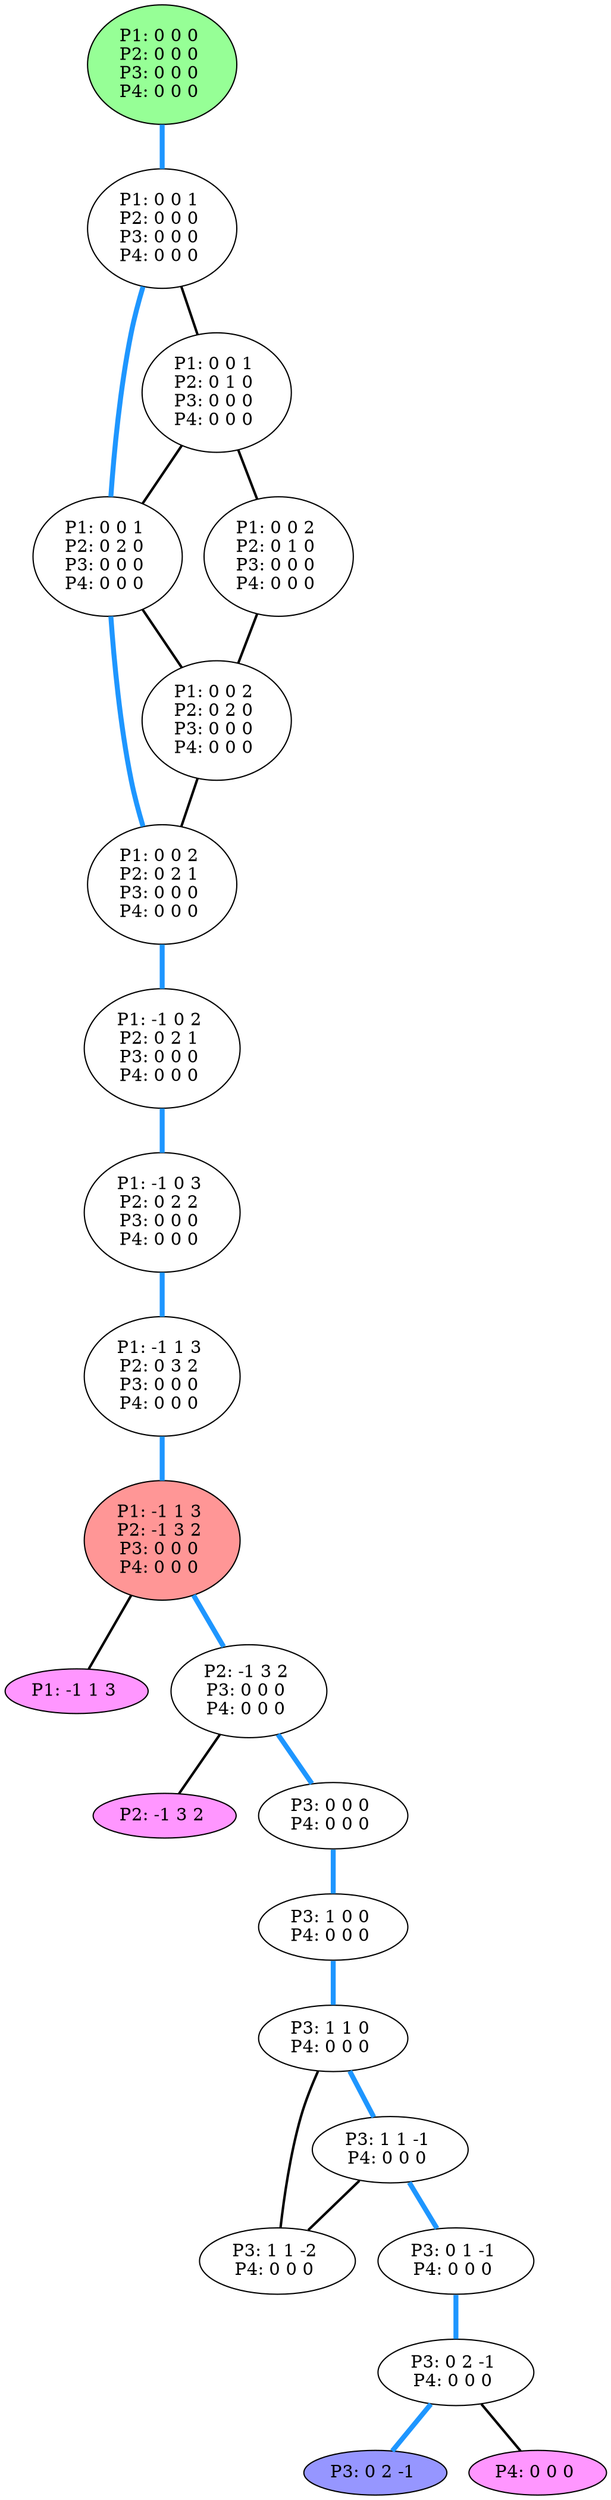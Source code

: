 graph G {
color = "black"
0 [label = "P1: 0 0 0 
P2: 0 0 0 
P3: 0 0 0 
P4: 0 0 0 
",  style="filled", fillcolor = "#96FF96"];
1 [label = "P1: 0 0 1 
P2: 0 0 0 
P3: 0 0 0 
P4: 0 0 0 
"];
2 [label = "P1: 0 0 1 
P2: 0 1 0 
P3: 0 0 0 
P4: 0 0 0 
"];
3 [label = "P1: 0 0 1 
P2: 0 2 0 
P3: 0 0 0 
P4: 0 0 0 
"];
4 [label = "P1: 0 0 2 
P2: 0 1 0 
P3: 0 0 0 
P4: 0 0 0 
"];
5 [label = "P1: 0 0 2 
P2: 0 2 0 
P3: 0 0 0 
P4: 0 0 0 
"];
6 [label = "P1: 0 0 2 
P2: 0 2 1 
P3: 0 0 0 
P4: 0 0 0 
"];
7 [label = "P1: -1 0 2 
P2: 0 2 1 
P3: 0 0 0 
P4: 0 0 0 
"];
8 [label = "P1: -1 0 3 
P2: 0 2 2 
P3: 0 0 0 
P4: 0 0 0 
"];
9 [label = "P1: -1 1 3 
P2: 0 3 2 
P3: 0 0 0 
P4: 0 0 0 
"];
10 [label = "P1: -1 1 3 
P2: -1 3 2 
P3: 0 0 0 
P4: 0 0 0 
",  style="filled", fillcolor = "#FF9696"];
11 [label = "P1: -1 1 3 
",  style="filled", fillcolor = "#FF96FF"];
12 [label = "P2: -1 3 2 
P3: 0 0 0 
P4: 0 0 0 
"];
13 [label = "P2: -1 3 2 
",  style="filled", fillcolor = "#FF96FF"];
14 [label = "P3: 0 0 0 
P4: 0 0 0 
"];
15 [label = "P3: 1 0 0 
P4: 0 0 0 
"];
16 [label = "P3: 1 1 0 
P4: 0 0 0 
"];
17 [label = "P3: 1 1 -1 
P4: 0 0 0 
"];
18 [label = "P3: 1 1 -2 
P4: 0 0 0 
"];
19 [label = "P3: 0 1 -1 
P4: 0 0 0 
"];
20 [label = "P3: 0 2 -1 
P4: 0 0 0 
"];
21 [label = "P3: 0 2 -1 
", style="filled", fillcolor = "#9696FF"];
22 [label = "P4: 0 0 0 
",  style="filled", fillcolor = "#FF96FF"];
edge [style=bold];
0 -- 1 [color="#1E96FF", penwidth=4.0];

1 -- 2 [color=black];
1 -- 3 [color="#1E96FF", penwidth=4.0];

2 -- 4 [color=black];
2 -- 3 [color=black];

3 -- 5 [color=black];
3 -- 6 [color="#1E96FF", penwidth=4.0];

4 -- 5 [color=black];

5 -- 6 [color=black];

6 -- 7 [color="#1E96FF", penwidth=4.0];

7 -- 8 [color="#1E96FF", penwidth=4.0];

8 -- 9 [color="#1E96FF", penwidth=4.0];

9 -- 10 [color="#1E96FF", penwidth=4.0];

10 -- 12 [color="#1E96FF", penwidth=4.0];
10 -- 11 [color=black];

12 -- 14 [color="#1E96FF", penwidth=4.0];
12 -- 13 [color=black];

14 -- 15 [color="#1E96FF", penwidth=4.0];

15 -- 16 [color="#1E96FF", penwidth=4.0];

16 -- 17 [color="#1E96FF", penwidth=4.0];
16 -- 18 [color=black];

17 -- 19 [color="#1E96FF", penwidth=4.0];
17 -- 18 [color=black];


19 -- 20 [color="#1E96FF", penwidth=4.0];

20 -- 22 [color=black];
20 -- 21 [color="#1E96FF", penwidth=4.0];

}
